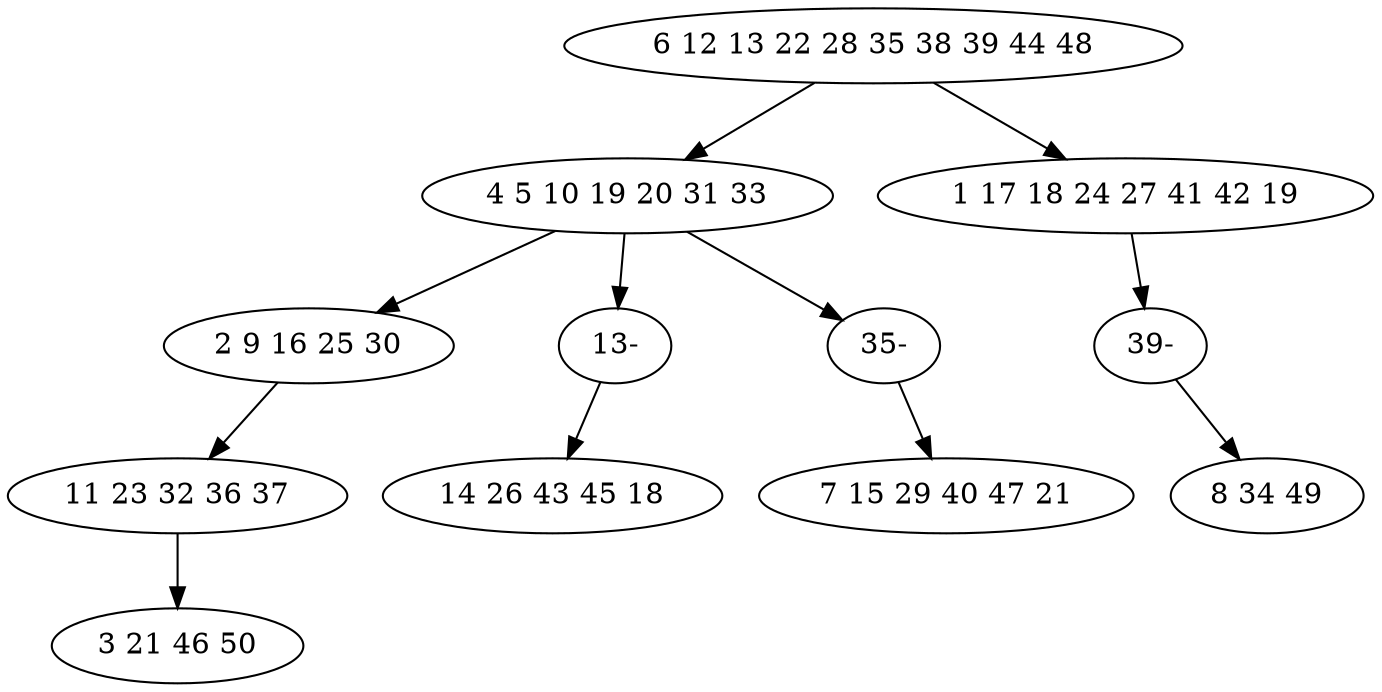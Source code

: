 digraph true_tree {
	"0" -> "1"
	"0" -> "2"
	"1" -> "3"
	"1" -> "9"
	"3" -> "5"
	"5" -> "6"
	"2" -> "11"
	"1" -> "10"
	"9" -> "4"
	"10" -> "8"
	"11" -> "7"
	"0" [label="6 12 13 22 28 35 38 39 44 48"];
	"1" [label="4 5 10 19 20 31 33"];
	"2" [label="1 17 18 24 27 41 42 19"];
	"3" [label="2 9 16 25 30"];
	"4" [label="14 26 43 45 18"];
	"5" [label="11 23 32 36 37"];
	"6" [label="3 21 46 50"];
	"7" [label="8 34 49"];
	"8" [label="7 15 29 40 47 21"];
	"9" [label="13-"];
	"10" [label="35-"];
	"11" [label="39-"];
}

